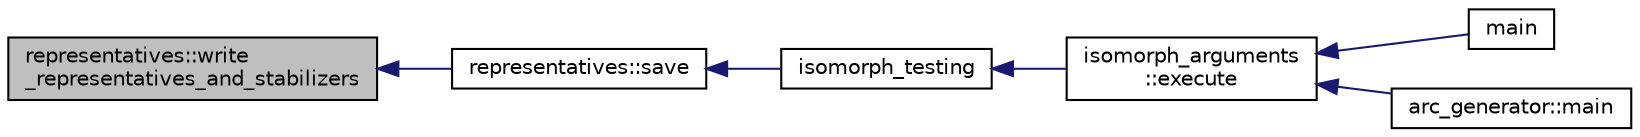 digraph "representatives::write_representatives_and_stabilizers"
{
  edge [fontname="Helvetica",fontsize="10",labelfontname="Helvetica",labelfontsize="10"];
  node [fontname="Helvetica",fontsize="10",shape=record];
  rankdir="LR";
  Node167 [label="representatives::write\l_representatives_and_stabilizers",height=0.2,width=0.4,color="black", fillcolor="grey75", style="filled", fontcolor="black"];
  Node167 -> Node168 [dir="back",color="midnightblue",fontsize="10",style="solid",fontname="Helvetica"];
  Node168 [label="representatives::save",height=0.2,width=0.4,color="black", fillcolor="white", style="filled",URL="$da/dc1/classrepresentatives.html#a55b82caf4dcd8c5f717ceb448104c95b"];
  Node168 -> Node169 [dir="back",color="midnightblue",fontsize="10",style="solid",fontname="Helvetica"];
  Node169 [label="isomorph_testing",height=0.2,width=0.4,color="black", fillcolor="white", style="filled",URL="$d4/d7e/isomorph__global_8_c.html#a5a73cbe9f89c4727f086482ee2d238f9"];
  Node169 -> Node170 [dir="back",color="midnightblue",fontsize="10",style="solid",fontname="Helvetica"];
  Node170 [label="isomorph_arguments\l::execute",height=0.2,width=0.4,color="black", fillcolor="white", style="filled",URL="$d5/de4/classisomorph__arguments.html#aa85e472d14906abdd5672dc66027583e"];
  Node170 -> Node171 [dir="back",color="midnightblue",fontsize="10",style="solid",fontname="Helvetica"];
  Node171 [label="main",height=0.2,width=0.4,color="black", fillcolor="white", style="filled",URL="$d1/d5e/blt__main_8_c.html#a217dbf8b442f20279ea00b898af96f52"];
  Node170 -> Node172 [dir="back",color="midnightblue",fontsize="10",style="solid",fontname="Helvetica"];
  Node172 [label="arc_generator::main",height=0.2,width=0.4,color="black", fillcolor="white", style="filled",URL="$d4/d21/classarc__generator.html#ad80140b51b165dad1fe6ab232be7829a"];
}
